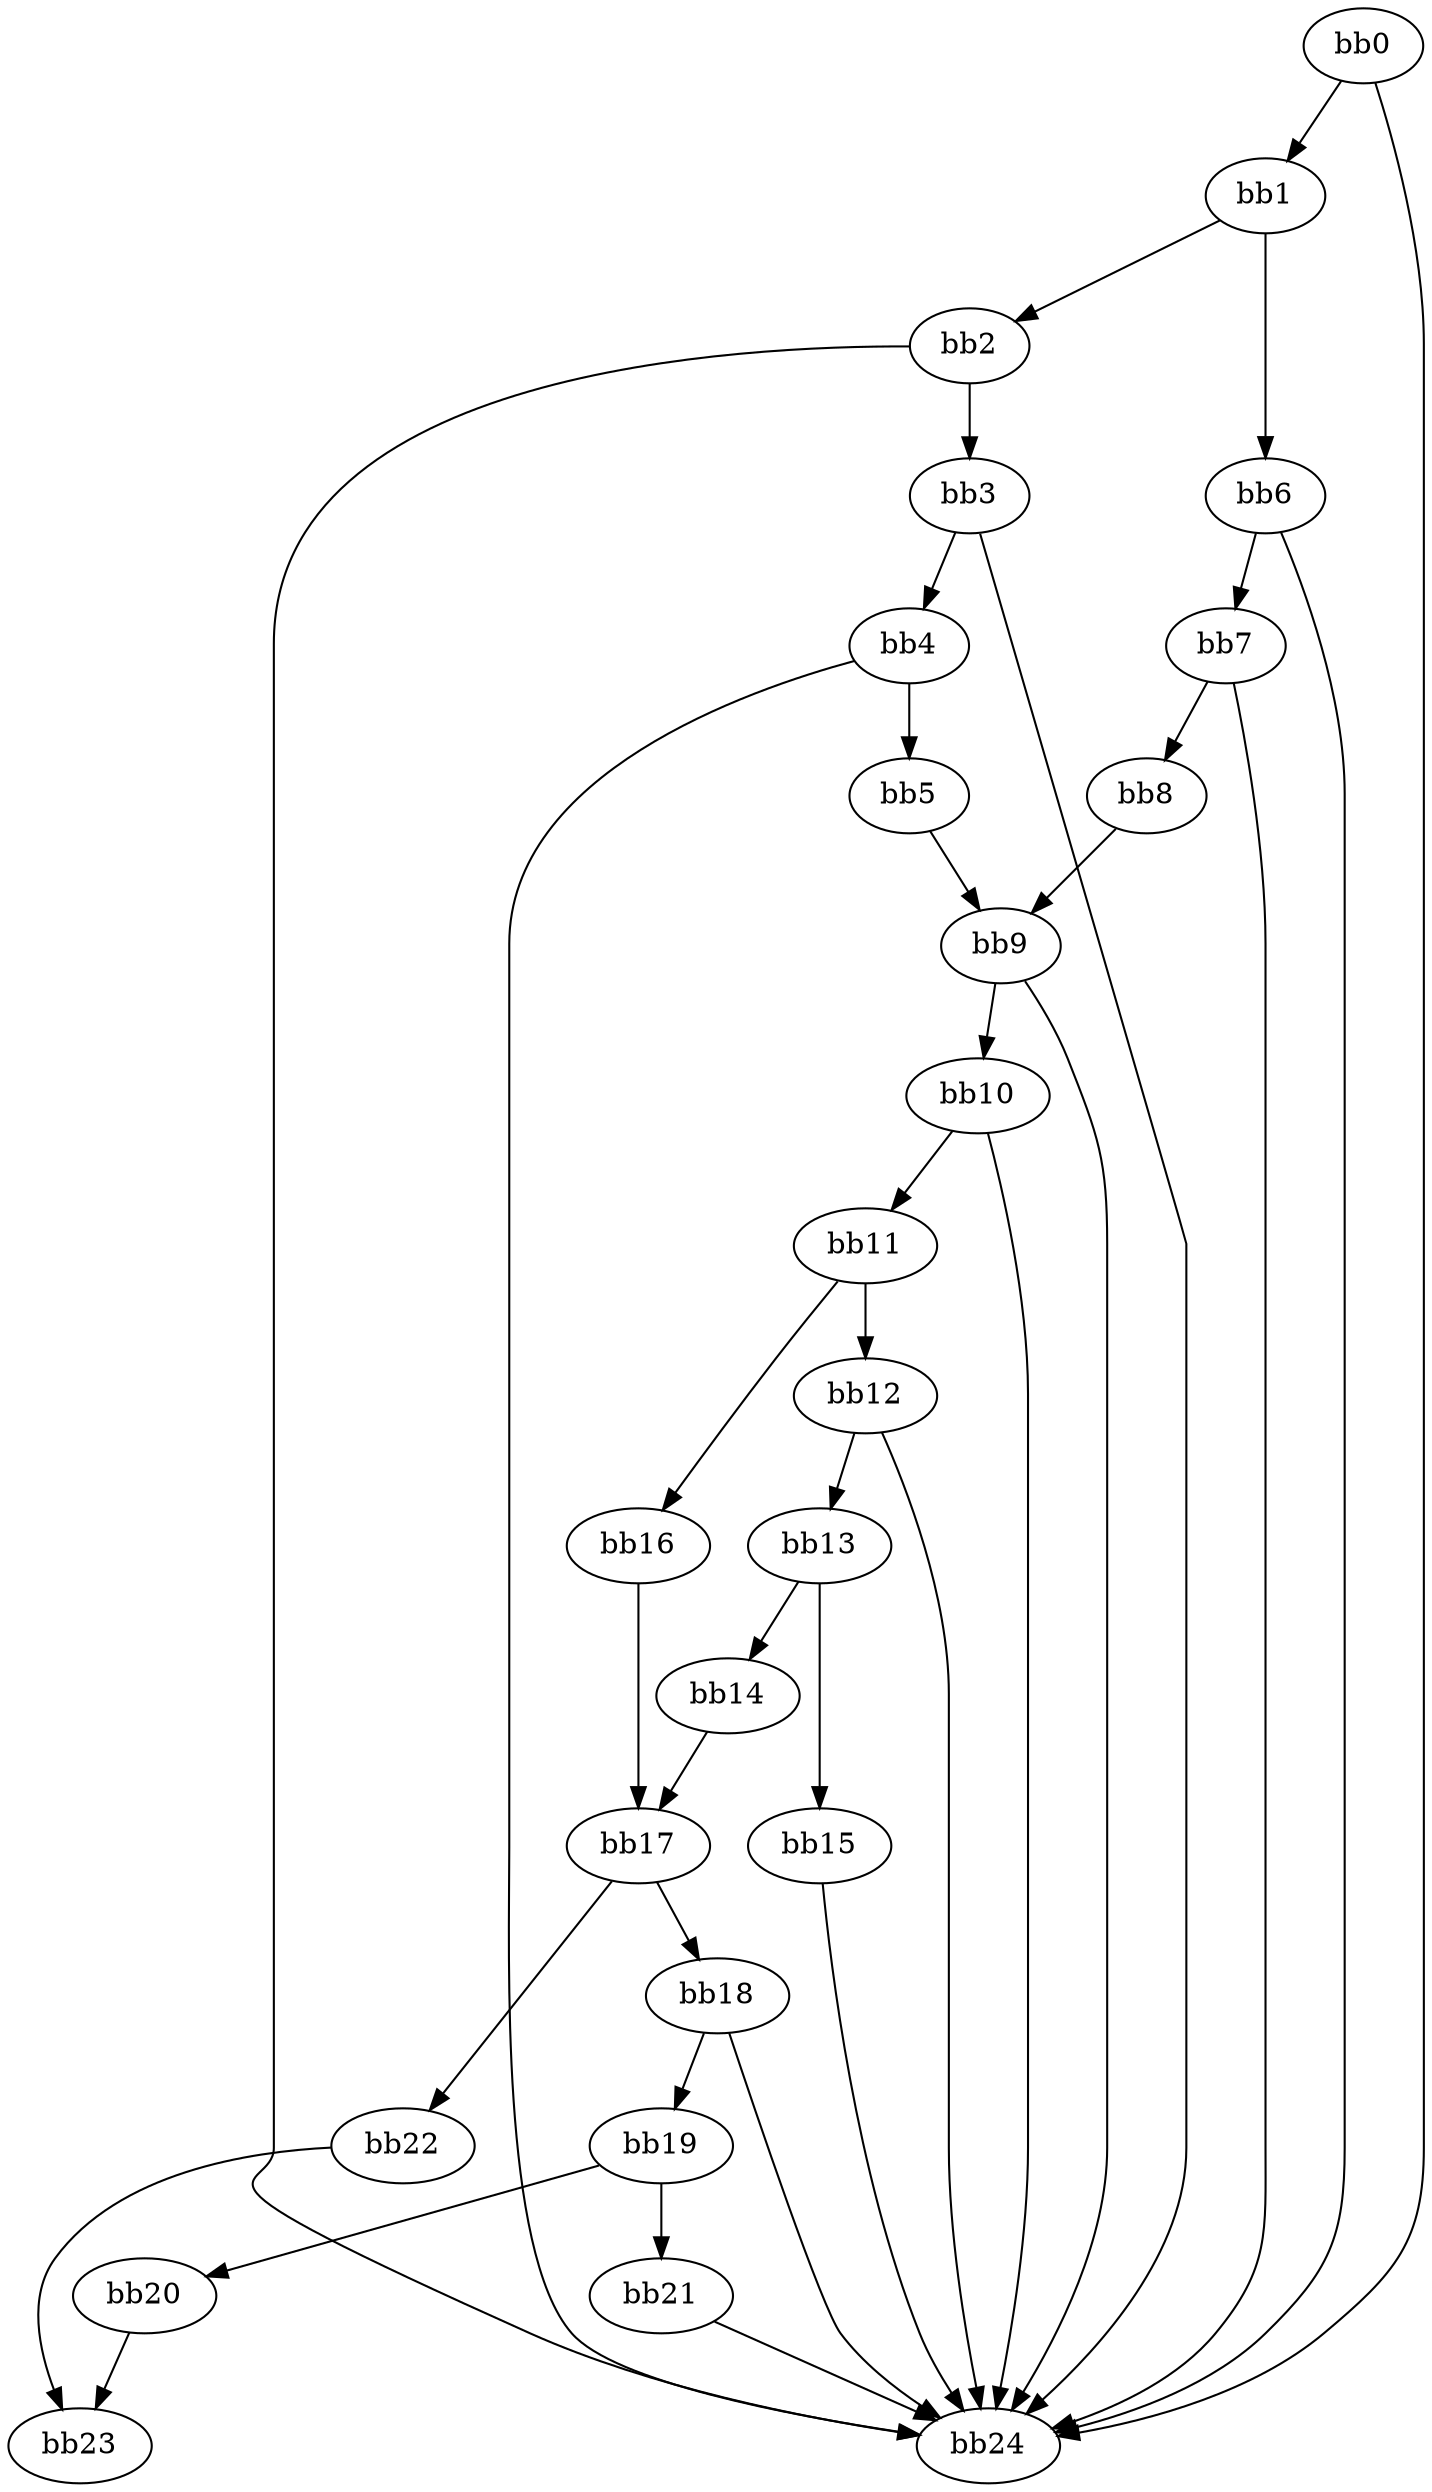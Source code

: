 digraph {
    0 [ label = "bb0\l" ]
    1 [ label = "bb1\l" ]
    2 [ label = "bb2\l" ]
    3 [ label = "bb3\l" ]
    4 [ label = "bb4\l" ]
    5 [ label = "bb5\l" ]
    6 [ label = "bb6\l" ]
    7 [ label = "bb7\l" ]
    8 [ label = "bb8\l" ]
    9 [ label = "bb9\l" ]
    10 [ label = "bb10\l" ]
    11 [ label = "bb11\l" ]
    12 [ label = "bb12\l" ]
    13 [ label = "bb13\l" ]
    14 [ label = "bb14\l" ]
    15 [ label = "bb15\l" ]
    16 [ label = "bb16\l" ]
    17 [ label = "bb17\l" ]
    18 [ label = "bb18\l" ]
    19 [ label = "bb19\l" ]
    20 [ label = "bb20\l" ]
    21 [ label = "bb21\l" ]
    22 [ label = "bb22\l" ]
    23 [ label = "bb23\l" ]
    24 [ label = "bb24\l" ]
    0 -> 1 [ ]
    0 -> 24 [ ]
    1 -> 2 [ ]
    1 -> 6 [ ]
    2 -> 3 [ ]
    2 -> 24 [ ]
    3 -> 4 [ ]
    3 -> 24 [ ]
    4 -> 5 [ ]
    4 -> 24 [ ]
    5 -> 9 [ ]
    6 -> 7 [ ]
    6 -> 24 [ ]
    7 -> 8 [ ]
    7 -> 24 [ ]
    8 -> 9 [ ]
    9 -> 10 [ ]
    9 -> 24 [ ]
    10 -> 11 [ ]
    10 -> 24 [ ]
    11 -> 12 [ ]
    11 -> 16 [ ]
    12 -> 13 [ ]
    12 -> 24 [ ]
    13 -> 14 [ ]
    13 -> 15 [ ]
    14 -> 17 [ ]
    15 -> 24 [ ]
    16 -> 17 [ ]
    17 -> 18 [ ]
    17 -> 22 [ ]
    18 -> 19 [ ]
    18 -> 24 [ ]
    19 -> 20 [ ]
    19 -> 21 [ ]
    20 -> 23 [ ]
    21 -> 24 [ ]
    22 -> 23 [ ]
}

